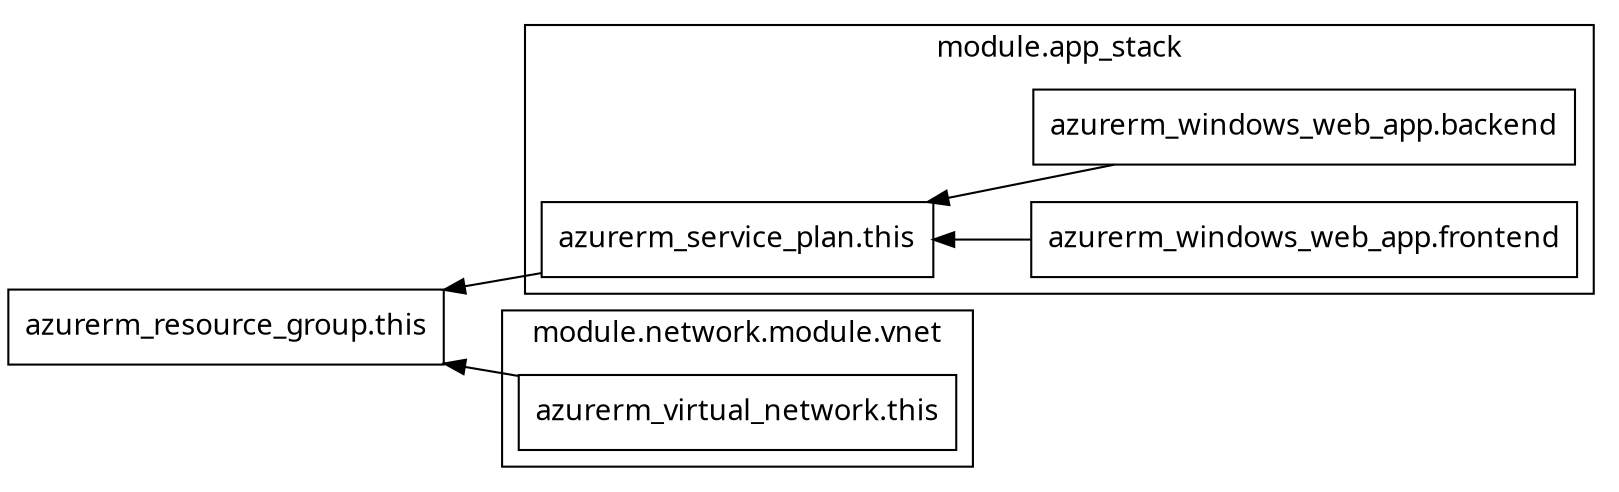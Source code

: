 digraph G {
  rankdir = "RL";
  node [shape = rect, fontname = "sans-serif"];
  "azurerm_resource_group.this" [label="azurerm_resource_group.this"];
  subgraph "cluster_module.app_stack" {
    label = "module.app_stack"
    fontname = "sans-serif"
    "module.app_stack.azurerm_service_plan.this" [label="azurerm_service_plan.this"];
    "module.app_stack.azurerm_windows_web_app.backend" [label="azurerm_windows_web_app.backend"];
    "module.app_stack.azurerm_windows_web_app.frontend" [label="azurerm_windows_web_app.frontend"];
  }
  subgraph "cluster_module.network.module.vnet" {
    label = "module.network.module.vnet"
    fontname = "sans-serif"
    "module.network.module.vnet.azurerm_virtual_network.this" [label="azurerm_virtual_network.this"];
  }
  "module.app_stack.azurerm_service_plan.this" -> "azurerm_resource_group.this";
  "module.app_stack.azurerm_windows_web_app.backend" -> "module.app_stack.azurerm_service_plan.this";
  "module.app_stack.azurerm_windows_web_app.frontend" -> "module.app_stack.azurerm_service_plan.this";
  "module.network.module.vnet.azurerm_virtual_network.this" -> "azurerm_resource_group.this";
}
